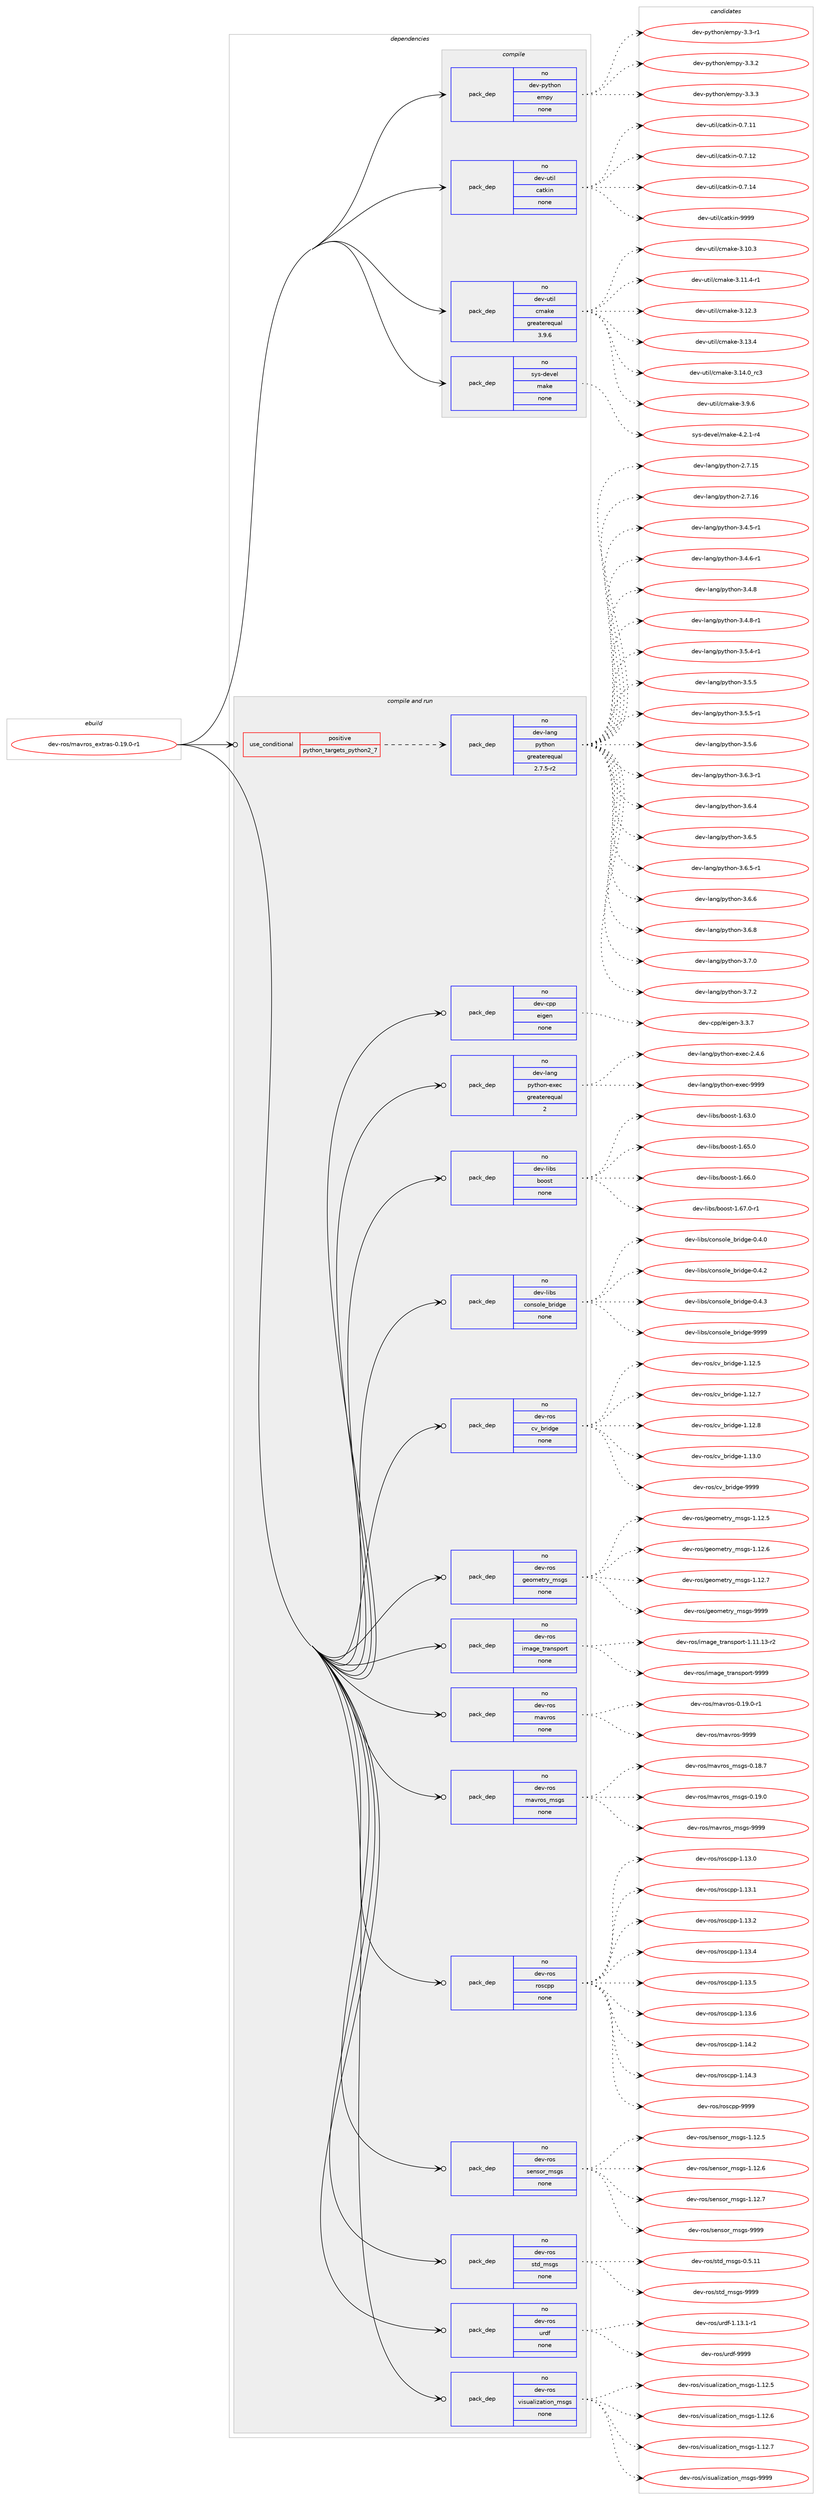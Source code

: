 digraph prolog {

# *************
# Graph options
# *************

newrank=true;
concentrate=true;
compound=true;
graph [rankdir=LR,fontname=Helvetica,fontsize=10,ranksep=1.5];#, ranksep=2.5, nodesep=0.2];
edge  [arrowhead=vee];
node  [fontname=Helvetica,fontsize=10];

# **********
# The ebuild
# **********

subgraph cluster_leftcol {
color=gray;
rank=same;
label=<<i>ebuild</i>>;
id [label="dev-ros/mavros_extras-0.19.0-r1", color=red, width=4, href="../dev-ros/mavros_extras-0.19.0-r1.svg"];
}

# ****************
# The dependencies
# ****************

subgraph cluster_midcol {
color=gray;
label=<<i>dependencies</i>>;
subgraph cluster_compile {
fillcolor="#eeeeee";
style=filled;
label=<<i>compile</i>>;
subgraph pack1046944 {
dependency1459278 [label=<<TABLE BORDER="0" CELLBORDER="1" CELLSPACING="0" CELLPADDING="4" WIDTH="220"><TR><TD ROWSPAN="6" CELLPADDING="30">pack_dep</TD></TR><TR><TD WIDTH="110">no</TD></TR><TR><TD>dev-python</TD></TR><TR><TD>empy</TD></TR><TR><TD>none</TD></TR><TR><TD></TD></TR></TABLE>>, shape=none, color=blue];
}
id:e -> dependency1459278:w [weight=20,style="solid",arrowhead="vee"];
subgraph pack1046945 {
dependency1459279 [label=<<TABLE BORDER="0" CELLBORDER="1" CELLSPACING="0" CELLPADDING="4" WIDTH="220"><TR><TD ROWSPAN="6" CELLPADDING="30">pack_dep</TD></TR><TR><TD WIDTH="110">no</TD></TR><TR><TD>dev-util</TD></TR><TR><TD>catkin</TD></TR><TR><TD>none</TD></TR><TR><TD></TD></TR></TABLE>>, shape=none, color=blue];
}
id:e -> dependency1459279:w [weight=20,style="solid",arrowhead="vee"];
subgraph pack1046946 {
dependency1459280 [label=<<TABLE BORDER="0" CELLBORDER="1" CELLSPACING="0" CELLPADDING="4" WIDTH="220"><TR><TD ROWSPAN="6" CELLPADDING="30">pack_dep</TD></TR><TR><TD WIDTH="110">no</TD></TR><TR><TD>dev-util</TD></TR><TR><TD>cmake</TD></TR><TR><TD>greaterequal</TD></TR><TR><TD>3.9.6</TD></TR></TABLE>>, shape=none, color=blue];
}
id:e -> dependency1459280:w [weight=20,style="solid",arrowhead="vee"];
subgraph pack1046947 {
dependency1459281 [label=<<TABLE BORDER="0" CELLBORDER="1" CELLSPACING="0" CELLPADDING="4" WIDTH="220"><TR><TD ROWSPAN="6" CELLPADDING="30">pack_dep</TD></TR><TR><TD WIDTH="110">no</TD></TR><TR><TD>sys-devel</TD></TR><TR><TD>make</TD></TR><TR><TD>none</TD></TR><TR><TD></TD></TR></TABLE>>, shape=none, color=blue];
}
id:e -> dependency1459281:w [weight=20,style="solid",arrowhead="vee"];
}
subgraph cluster_compileandrun {
fillcolor="#eeeeee";
style=filled;
label=<<i>compile and run</i>>;
subgraph cond388944 {
dependency1459282 [label=<<TABLE BORDER="0" CELLBORDER="1" CELLSPACING="0" CELLPADDING="4"><TR><TD ROWSPAN="3" CELLPADDING="10">use_conditional</TD></TR><TR><TD>positive</TD></TR><TR><TD>python_targets_python2_7</TD></TR></TABLE>>, shape=none, color=red];
subgraph pack1046948 {
dependency1459283 [label=<<TABLE BORDER="0" CELLBORDER="1" CELLSPACING="0" CELLPADDING="4" WIDTH="220"><TR><TD ROWSPAN="6" CELLPADDING="30">pack_dep</TD></TR><TR><TD WIDTH="110">no</TD></TR><TR><TD>dev-lang</TD></TR><TR><TD>python</TD></TR><TR><TD>greaterequal</TD></TR><TR><TD>2.7.5-r2</TD></TR></TABLE>>, shape=none, color=blue];
}
dependency1459282:e -> dependency1459283:w [weight=20,style="dashed",arrowhead="vee"];
}
id:e -> dependency1459282:w [weight=20,style="solid",arrowhead="odotvee"];
subgraph pack1046949 {
dependency1459284 [label=<<TABLE BORDER="0" CELLBORDER="1" CELLSPACING="0" CELLPADDING="4" WIDTH="220"><TR><TD ROWSPAN="6" CELLPADDING="30">pack_dep</TD></TR><TR><TD WIDTH="110">no</TD></TR><TR><TD>dev-cpp</TD></TR><TR><TD>eigen</TD></TR><TR><TD>none</TD></TR><TR><TD></TD></TR></TABLE>>, shape=none, color=blue];
}
id:e -> dependency1459284:w [weight=20,style="solid",arrowhead="odotvee"];
subgraph pack1046950 {
dependency1459285 [label=<<TABLE BORDER="0" CELLBORDER="1" CELLSPACING="0" CELLPADDING="4" WIDTH="220"><TR><TD ROWSPAN="6" CELLPADDING="30">pack_dep</TD></TR><TR><TD WIDTH="110">no</TD></TR><TR><TD>dev-lang</TD></TR><TR><TD>python-exec</TD></TR><TR><TD>greaterequal</TD></TR><TR><TD>2</TD></TR></TABLE>>, shape=none, color=blue];
}
id:e -> dependency1459285:w [weight=20,style="solid",arrowhead="odotvee"];
subgraph pack1046951 {
dependency1459286 [label=<<TABLE BORDER="0" CELLBORDER="1" CELLSPACING="0" CELLPADDING="4" WIDTH="220"><TR><TD ROWSPAN="6" CELLPADDING="30">pack_dep</TD></TR><TR><TD WIDTH="110">no</TD></TR><TR><TD>dev-libs</TD></TR><TR><TD>boost</TD></TR><TR><TD>none</TD></TR><TR><TD></TD></TR></TABLE>>, shape=none, color=blue];
}
id:e -> dependency1459286:w [weight=20,style="solid",arrowhead="odotvee"];
subgraph pack1046952 {
dependency1459287 [label=<<TABLE BORDER="0" CELLBORDER="1" CELLSPACING="0" CELLPADDING="4" WIDTH="220"><TR><TD ROWSPAN="6" CELLPADDING="30">pack_dep</TD></TR><TR><TD WIDTH="110">no</TD></TR><TR><TD>dev-libs</TD></TR><TR><TD>console_bridge</TD></TR><TR><TD>none</TD></TR><TR><TD></TD></TR></TABLE>>, shape=none, color=blue];
}
id:e -> dependency1459287:w [weight=20,style="solid",arrowhead="odotvee"];
subgraph pack1046953 {
dependency1459288 [label=<<TABLE BORDER="0" CELLBORDER="1" CELLSPACING="0" CELLPADDING="4" WIDTH="220"><TR><TD ROWSPAN="6" CELLPADDING="30">pack_dep</TD></TR><TR><TD WIDTH="110">no</TD></TR><TR><TD>dev-ros</TD></TR><TR><TD>cv_bridge</TD></TR><TR><TD>none</TD></TR><TR><TD></TD></TR></TABLE>>, shape=none, color=blue];
}
id:e -> dependency1459288:w [weight=20,style="solid",arrowhead="odotvee"];
subgraph pack1046954 {
dependency1459289 [label=<<TABLE BORDER="0" CELLBORDER="1" CELLSPACING="0" CELLPADDING="4" WIDTH="220"><TR><TD ROWSPAN="6" CELLPADDING="30">pack_dep</TD></TR><TR><TD WIDTH="110">no</TD></TR><TR><TD>dev-ros</TD></TR><TR><TD>geometry_msgs</TD></TR><TR><TD>none</TD></TR><TR><TD></TD></TR></TABLE>>, shape=none, color=blue];
}
id:e -> dependency1459289:w [weight=20,style="solid",arrowhead="odotvee"];
subgraph pack1046955 {
dependency1459290 [label=<<TABLE BORDER="0" CELLBORDER="1" CELLSPACING="0" CELLPADDING="4" WIDTH="220"><TR><TD ROWSPAN="6" CELLPADDING="30">pack_dep</TD></TR><TR><TD WIDTH="110">no</TD></TR><TR><TD>dev-ros</TD></TR><TR><TD>image_transport</TD></TR><TR><TD>none</TD></TR><TR><TD></TD></TR></TABLE>>, shape=none, color=blue];
}
id:e -> dependency1459290:w [weight=20,style="solid",arrowhead="odotvee"];
subgraph pack1046956 {
dependency1459291 [label=<<TABLE BORDER="0" CELLBORDER="1" CELLSPACING="0" CELLPADDING="4" WIDTH="220"><TR><TD ROWSPAN="6" CELLPADDING="30">pack_dep</TD></TR><TR><TD WIDTH="110">no</TD></TR><TR><TD>dev-ros</TD></TR><TR><TD>mavros</TD></TR><TR><TD>none</TD></TR><TR><TD></TD></TR></TABLE>>, shape=none, color=blue];
}
id:e -> dependency1459291:w [weight=20,style="solid",arrowhead="odotvee"];
subgraph pack1046957 {
dependency1459292 [label=<<TABLE BORDER="0" CELLBORDER="1" CELLSPACING="0" CELLPADDING="4" WIDTH="220"><TR><TD ROWSPAN="6" CELLPADDING="30">pack_dep</TD></TR><TR><TD WIDTH="110">no</TD></TR><TR><TD>dev-ros</TD></TR><TR><TD>mavros_msgs</TD></TR><TR><TD>none</TD></TR><TR><TD></TD></TR></TABLE>>, shape=none, color=blue];
}
id:e -> dependency1459292:w [weight=20,style="solid",arrowhead="odotvee"];
subgraph pack1046958 {
dependency1459293 [label=<<TABLE BORDER="0" CELLBORDER="1" CELLSPACING="0" CELLPADDING="4" WIDTH="220"><TR><TD ROWSPAN="6" CELLPADDING="30">pack_dep</TD></TR><TR><TD WIDTH="110">no</TD></TR><TR><TD>dev-ros</TD></TR><TR><TD>roscpp</TD></TR><TR><TD>none</TD></TR><TR><TD></TD></TR></TABLE>>, shape=none, color=blue];
}
id:e -> dependency1459293:w [weight=20,style="solid",arrowhead="odotvee"];
subgraph pack1046959 {
dependency1459294 [label=<<TABLE BORDER="0" CELLBORDER="1" CELLSPACING="0" CELLPADDING="4" WIDTH="220"><TR><TD ROWSPAN="6" CELLPADDING="30">pack_dep</TD></TR><TR><TD WIDTH="110">no</TD></TR><TR><TD>dev-ros</TD></TR><TR><TD>sensor_msgs</TD></TR><TR><TD>none</TD></TR><TR><TD></TD></TR></TABLE>>, shape=none, color=blue];
}
id:e -> dependency1459294:w [weight=20,style="solid",arrowhead="odotvee"];
subgraph pack1046960 {
dependency1459295 [label=<<TABLE BORDER="0" CELLBORDER="1" CELLSPACING="0" CELLPADDING="4" WIDTH="220"><TR><TD ROWSPAN="6" CELLPADDING="30">pack_dep</TD></TR><TR><TD WIDTH="110">no</TD></TR><TR><TD>dev-ros</TD></TR><TR><TD>std_msgs</TD></TR><TR><TD>none</TD></TR><TR><TD></TD></TR></TABLE>>, shape=none, color=blue];
}
id:e -> dependency1459295:w [weight=20,style="solid",arrowhead="odotvee"];
subgraph pack1046961 {
dependency1459296 [label=<<TABLE BORDER="0" CELLBORDER="1" CELLSPACING="0" CELLPADDING="4" WIDTH="220"><TR><TD ROWSPAN="6" CELLPADDING="30">pack_dep</TD></TR><TR><TD WIDTH="110">no</TD></TR><TR><TD>dev-ros</TD></TR><TR><TD>urdf</TD></TR><TR><TD>none</TD></TR><TR><TD></TD></TR></TABLE>>, shape=none, color=blue];
}
id:e -> dependency1459296:w [weight=20,style="solid",arrowhead="odotvee"];
subgraph pack1046962 {
dependency1459297 [label=<<TABLE BORDER="0" CELLBORDER="1" CELLSPACING="0" CELLPADDING="4" WIDTH="220"><TR><TD ROWSPAN="6" CELLPADDING="30">pack_dep</TD></TR><TR><TD WIDTH="110">no</TD></TR><TR><TD>dev-ros</TD></TR><TR><TD>visualization_msgs</TD></TR><TR><TD>none</TD></TR><TR><TD></TD></TR></TABLE>>, shape=none, color=blue];
}
id:e -> dependency1459297:w [weight=20,style="solid",arrowhead="odotvee"];
}
subgraph cluster_run {
fillcolor="#eeeeee";
style=filled;
label=<<i>run</i>>;
}
}

# **************
# The candidates
# **************

subgraph cluster_choices {
rank=same;
color=gray;
label=<<i>candidates</i>>;

subgraph choice1046944 {
color=black;
nodesep=1;
choice1001011184511212111610411111047101109112121455146514511449 [label="dev-python/empy-3.3-r1", color=red, width=4,href="../dev-python/empy-3.3-r1.svg"];
choice1001011184511212111610411111047101109112121455146514650 [label="dev-python/empy-3.3.2", color=red, width=4,href="../dev-python/empy-3.3.2.svg"];
choice1001011184511212111610411111047101109112121455146514651 [label="dev-python/empy-3.3.3", color=red, width=4,href="../dev-python/empy-3.3.3.svg"];
dependency1459278:e -> choice1001011184511212111610411111047101109112121455146514511449:w [style=dotted,weight="100"];
dependency1459278:e -> choice1001011184511212111610411111047101109112121455146514650:w [style=dotted,weight="100"];
dependency1459278:e -> choice1001011184511212111610411111047101109112121455146514651:w [style=dotted,weight="100"];
}
subgraph choice1046945 {
color=black;
nodesep=1;
choice1001011184511711610510847999711610710511045484655464949 [label="dev-util/catkin-0.7.11", color=red, width=4,href="../dev-util/catkin-0.7.11.svg"];
choice1001011184511711610510847999711610710511045484655464950 [label="dev-util/catkin-0.7.12", color=red, width=4,href="../dev-util/catkin-0.7.12.svg"];
choice1001011184511711610510847999711610710511045484655464952 [label="dev-util/catkin-0.7.14", color=red, width=4,href="../dev-util/catkin-0.7.14.svg"];
choice100101118451171161051084799971161071051104557575757 [label="dev-util/catkin-9999", color=red, width=4,href="../dev-util/catkin-9999.svg"];
dependency1459279:e -> choice1001011184511711610510847999711610710511045484655464949:w [style=dotted,weight="100"];
dependency1459279:e -> choice1001011184511711610510847999711610710511045484655464950:w [style=dotted,weight="100"];
dependency1459279:e -> choice1001011184511711610510847999711610710511045484655464952:w [style=dotted,weight="100"];
dependency1459279:e -> choice100101118451171161051084799971161071051104557575757:w [style=dotted,weight="100"];
}
subgraph choice1046946 {
color=black;
nodesep=1;
choice1001011184511711610510847991099710710145514649484651 [label="dev-util/cmake-3.10.3", color=red, width=4,href="../dev-util/cmake-3.10.3.svg"];
choice10010111845117116105108479910997107101455146494946524511449 [label="dev-util/cmake-3.11.4-r1", color=red, width=4,href="../dev-util/cmake-3.11.4-r1.svg"];
choice1001011184511711610510847991099710710145514649504651 [label="dev-util/cmake-3.12.3", color=red, width=4,href="../dev-util/cmake-3.12.3.svg"];
choice1001011184511711610510847991099710710145514649514652 [label="dev-util/cmake-3.13.4", color=red, width=4,href="../dev-util/cmake-3.13.4.svg"];
choice1001011184511711610510847991099710710145514649524648951149951 [label="dev-util/cmake-3.14.0_rc3", color=red, width=4,href="../dev-util/cmake-3.14.0_rc3.svg"];
choice10010111845117116105108479910997107101455146574654 [label="dev-util/cmake-3.9.6", color=red, width=4,href="../dev-util/cmake-3.9.6.svg"];
dependency1459280:e -> choice1001011184511711610510847991099710710145514649484651:w [style=dotted,weight="100"];
dependency1459280:e -> choice10010111845117116105108479910997107101455146494946524511449:w [style=dotted,weight="100"];
dependency1459280:e -> choice1001011184511711610510847991099710710145514649504651:w [style=dotted,weight="100"];
dependency1459280:e -> choice1001011184511711610510847991099710710145514649514652:w [style=dotted,weight="100"];
dependency1459280:e -> choice1001011184511711610510847991099710710145514649524648951149951:w [style=dotted,weight="100"];
dependency1459280:e -> choice10010111845117116105108479910997107101455146574654:w [style=dotted,weight="100"];
}
subgraph choice1046947 {
color=black;
nodesep=1;
choice1151211154510010111810110847109971071014552465046494511452 [label="sys-devel/make-4.2.1-r4", color=red, width=4,href="../sys-devel/make-4.2.1-r4.svg"];
dependency1459281:e -> choice1151211154510010111810110847109971071014552465046494511452:w [style=dotted,weight="100"];
}
subgraph choice1046948 {
color=black;
nodesep=1;
choice10010111845108971101034711212111610411111045504655464953 [label="dev-lang/python-2.7.15", color=red, width=4,href="../dev-lang/python-2.7.15.svg"];
choice10010111845108971101034711212111610411111045504655464954 [label="dev-lang/python-2.7.16", color=red, width=4,href="../dev-lang/python-2.7.16.svg"];
choice1001011184510897110103471121211161041111104551465246534511449 [label="dev-lang/python-3.4.5-r1", color=red, width=4,href="../dev-lang/python-3.4.5-r1.svg"];
choice1001011184510897110103471121211161041111104551465246544511449 [label="dev-lang/python-3.4.6-r1", color=red, width=4,href="../dev-lang/python-3.4.6-r1.svg"];
choice100101118451089711010347112121116104111110455146524656 [label="dev-lang/python-3.4.8", color=red, width=4,href="../dev-lang/python-3.4.8.svg"];
choice1001011184510897110103471121211161041111104551465246564511449 [label="dev-lang/python-3.4.8-r1", color=red, width=4,href="../dev-lang/python-3.4.8-r1.svg"];
choice1001011184510897110103471121211161041111104551465346524511449 [label="dev-lang/python-3.5.4-r1", color=red, width=4,href="../dev-lang/python-3.5.4-r1.svg"];
choice100101118451089711010347112121116104111110455146534653 [label="dev-lang/python-3.5.5", color=red, width=4,href="../dev-lang/python-3.5.5.svg"];
choice1001011184510897110103471121211161041111104551465346534511449 [label="dev-lang/python-3.5.5-r1", color=red, width=4,href="../dev-lang/python-3.5.5-r1.svg"];
choice100101118451089711010347112121116104111110455146534654 [label="dev-lang/python-3.5.6", color=red, width=4,href="../dev-lang/python-3.5.6.svg"];
choice1001011184510897110103471121211161041111104551465446514511449 [label="dev-lang/python-3.6.3-r1", color=red, width=4,href="../dev-lang/python-3.6.3-r1.svg"];
choice100101118451089711010347112121116104111110455146544652 [label="dev-lang/python-3.6.4", color=red, width=4,href="../dev-lang/python-3.6.4.svg"];
choice100101118451089711010347112121116104111110455146544653 [label="dev-lang/python-3.6.5", color=red, width=4,href="../dev-lang/python-3.6.5.svg"];
choice1001011184510897110103471121211161041111104551465446534511449 [label="dev-lang/python-3.6.5-r1", color=red, width=4,href="../dev-lang/python-3.6.5-r1.svg"];
choice100101118451089711010347112121116104111110455146544654 [label="dev-lang/python-3.6.6", color=red, width=4,href="../dev-lang/python-3.6.6.svg"];
choice100101118451089711010347112121116104111110455146544656 [label="dev-lang/python-3.6.8", color=red, width=4,href="../dev-lang/python-3.6.8.svg"];
choice100101118451089711010347112121116104111110455146554648 [label="dev-lang/python-3.7.0", color=red, width=4,href="../dev-lang/python-3.7.0.svg"];
choice100101118451089711010347112121116104111110455146554650 [label="dev-lang/python-3.7.2", color=red, width=4,href="../dev-lang/python-3.7.2.svg"];
dependency1459283:e -> choice10010111845108971101034711212111610411111045504655464953:w [style=dotted,weight="100"];
dependency1459283:e -> choice10010111845108971101034711212111610411111045504655464954:w [style=dotted,weight="100"];
dependency1459283:e -> choice1001011184510897110103471121211161041111104551465246534511449:w [style=dotted,weight="100"];
dependency1459283:e -> choice1001011184510897110103471121211161041111104551465246544511449:w [style=dotted,weight="100"];
dependency1459283:e -> choice100101118451089711010347112121116104111110455146524656:w [style=dotted,weight="100"];
dependency1459283:e -> choice1001011184510897110103471121211161041111104551465246564511449:w [style=dotted,weight="100"];
dependency1459283:e -> choice1001011184510897110103471121211161041111104551465346524511449:w [style=dotted,weight="100"];
dependency1459283:e -> choice100101118451089711010347112121116104111110455146534653:w [style=dotted,weight="100"];
dependency1459283:e -> choice1001011184510897110103471121211161041111104551465346534511449:w [style=dotted,weight="100"];
dependency1459283:e -> choice100101118451089711010347112121116104111110455146534654:w [style=dotted,weight="100"];
dependency1459283:e -> choice1001011184510897110103471121211161041111104551465446514511449:w [style=dotted,weight="100"];
dependency1459283:e -> choice100101118451089711010347112121116104111110455146544652:w [style=dotted,weight="100"];
dependency1459283:e -> choice100101118451089711010347112121116104111110455146544653:w [style=dotted,weight="100"];
dependency1459283:e -> choice1001011184510897110103471121211161041111104551465446534511449:w [style=dotted,weight="100"];
dependency1459283:e -> choice100101118451089711010347112121116104111110455146544654:w [style=dotted,weight="100"];
dependency1459283:e -> choice100101118451089711010347112121116104111110455146544656:w [style=dotted,weight="100"];
dependency1459283:e -> choice100101118451089711010347112121116104111110455146554648:w [style=dotted,weight="100"];
dependency1459283:e -> choice100101118451089711010347112121116104111110455146554650:w [style=dotted,weight="100"];
}
subgraph choice1046949 {
color=black;
nodesep=1;
choice100101118459911211247101105103101110455146514655 [label="dev-cpp/eigen-3.3.7", color=red, width=4,href="../dev-cpp/eigen-3.3.7.svg"];
dependency1459284:e -> choice100101118459911211247101105103101110455146514655:w [style=dotted,weight="100"];
}
subgraph choice1046950 {
color=black;
nodesep=1;
choice1001011184510897110103471121211161041111104510112010199455046524654 [label="dev-lang/python-exec-2.4.6", color=red, width=4,href="../dev-lang/python-exec-2.4.6.svg"];
choice10010111845108971101034711212111610411111045101120101994557575757 [label="dev-lang/python-exec-9999", color=red, width=4,href="../dev-lang/python-exec-9999.svg"];
dependency1459285:e -> choice1001011184510897110103471121211161041111104510112010199455046524654:w [style=dotted,weight="100"];
dependency1459285:e -> choice10010111845108971101034711212111610411111045101120101994557575757:w [style=dotted,weight="100"];
}
subgraph choice1046951 {
color=black;
nodesep=1;
choice1001011184510810598115479811111111511645494654514648 [label="dev-libs/boost-1.63.0", color=red, width=4,href="../dev-libs/boost-1.63.0.svg"];
choice1001011184510810598115479811111111511645494654534648 [label="dev-libs/boost-1.65.0", color=red, width=4,href="../dev-libs/boost-1.65.0.svg"];
choice1001011184510810598115479811111111511645494654544648 [label="dev-libs/boost-1.66.0", color=red, width=4,href="../dev-libs/boost-1.66.0.svg"];
choice10010111845108105981154798111111115116454946545546484511449 [label="dev-libs/boost-1.67.0-r1", color=red, width=4,href="../dev-libs/boost-1.67.0-r1.svg"];
dependency1459286:e -> choice1001011184510810598115479811111111511645494654514648:w [style=dotted,weight="100"];
dependency1459286:e -> choice1001011184510810598115479811111111511645494654534648:w [style=dotted,weight="100"];
dependency1459286:e -> choice1001011184510810598115479811111111511645494654544648:w [style=dotted,weight="100"];
dependency1459286:e -> choice10010111845108105981154798111111115116454946545546484511449:w [style=dotted,weight="100"];
}
subgraph choice1046952 {
color=black;
nodesep=1;
choice100101118451081059811547991111101151111081019598114105100103101454846524648 [label="dev-libs/console_bridge-0.4.0", color=red, width=4,href="../dev-libs/console_bridge-0.4.0.svg"];
choice100101118451081059811547991111101151111081019598114105100103101454846524650 [label="dev-libs/console_bridge-0.4.2", color=red, width=4,href="../dev-libs/console_bridge-0.4.2.svg"];
choice100101118451081059811547991111101151111081019598114105100103101454846524651 [label="dev-libs/console_bridge-0.4.3", color=red, width=4,href="../dev-libs/console_bridge-0.4.3.svg"];
choice1001011184510810598115479911111011511110810195981141051001031014557575757 [label="dev-libs/console_bridge-9999", color=red, width=4,href="../dev-libs/console_bridge-9999.svg"];
dependency1459287:e -> choice100101118451081059811547991111101151111081019598114105100103101454846524648:w [style=dotted,weight="100"];
dependency1459287:e -> choice100101118451081059811547991111101151111081019598114105100103101454846524650:w [style=dotted,weight="100"];
dependency1459287:e -> choice100101118451081059811547991111101151111081019598114105100103101454846524651:w [style=dotted,weight="100"];
dependency1459287:e -> choice1001011184510810598115479911111011511110810195981141051001031014557575757:w [style=dotted,weight="100"];
}
subgraph choice1046953 {
color=black;
nodesep=1;
choice100101118451141111154799118959811410510010310145494649504653 [label="dev-ros/cv_bridge-1.12.5", color=red, width=4,href="../dev-ros/cv_bridge-1.12.5.svg"];
choice100101118451141111154799118959811410510010310145494649504655 [label="dev-ros/cv_bridge-1.12.7", color=red, width=4,href="../dev-ros/cv_bridge-1.12.7.svg"];
choice100101118451141111154799118959811410510010310145494649504656 [label="dev-ros/cv_bridge-1.12.8", color=red, width=4,href="../dev-ros/cv_bridge-1.12.8.svg"];
choice100101118451141111154799118959811410510010310145494649514648 [label="dev-ros/cv_bridge-1.13.0", color=red, width=4,href="../dev-ros/cv_bridge-1.13.0.svg"];
choice10010111845114111115479911895981141051001031014557575757 [label="dev-ros/cv_bridge-9999", color=red, width=4,href="../dev-ros/cv_bridge-9999.svg"];
dependency1459288:e -> choice100101118451141111154799118959811410510010310145494649504653:w [style=dotted,weight="100"];
dependency1459288:e -> choice100101118451141111154799118959811410510010310145494649504655:w [style=dotted,weight="100"];
dependency1459288:e -> choice100101118451141111154799118959811410510010310145494649504656:w [style=dotted,weight="100"];
dependency1459288:e -> choice100101118451141111154799118959811410510010310145494649514648:w [style=dotted,weight="100"];
dependency1459288:e -> choice10010111845114111115479911895981141051001031014557575757:w [style=dotted,weight="100"];
}
subgraph choice1046954 {
color=black;
nodesep=1;
choice10010111845114111115471031011111091011161141219510911510311545494649504653 [label="dev-ros/geometry_msgs-1.12.5", color=red, width=4,href="../dev-ros/geometry_msgs-1.12.5.svg"];
choice10010111845114111115471031011111091011161141219510911510311545494649504654 [label="dev-ros/geometry_msgs-1.12.6", color=red, width=4,href="../dev-ros/geometry_msgs-1.12.6.svg"];
choice10010111845114111115471031011111091011161141219510911510311545494649504655 [label="dev-ros/geometry_msgs-1.12.7", color=red, width=4,href="../dev-ros/geometry_msgs-1.12.7.svg"];
choice1001011184511411111547103101111109101116114121951091151031154557575757 [label="dev-ros/geometry_msgs-9999", color=red, width=4,href="../dev-ros/geometry_msgs-9999.svg"];
dependency1459289:e -> choice10010111845114111115471031011111091011161141219510911510311545494649504653:w [style=dotted,weight="100"];
dependency1459289:e -> choice10010111845114111115471031011111091011161141219510911510311545494649504654:w [style=dotted,weight="100"];
dependency1459289:e -> choice10010111845114111115471031011111091011161141219510911510311545494649504655:w [style=dotted,weight="100"];
dependency1459289:e -> choice1001011184511411111547103101111109101116114121951091151031154557575757:w [style=dotted,weight="100"];
}
subgraph choice1046955 {
color=black;
nodesep=1;
choice100101118451141111154710510997103101951161149711011511211111411645494649494649514511450 [label="dev-ros/image_transport-1.11.13-r2", color=red, width=4,href="../dev-ros/image_transport-1.11.13-r2.svg"];
choice10010111845114111115471051099710310195116114971101151121111141164557575757 [label="dev-ros/image_transport-9999", color=red, width=4,href="../dev-ros/image_transport-9999.svg"];
dependency1459290:e -> choice100101118451141111154710510997103101951161149711011511211111411645494649494649514511450:w [style=dotted,weight="100"];
dependency1459290:e -> choice10010111845114111115471051099710310195116114971101151121111141164557575757:w [style=dotted,weight="100"];
}
subgraph choice1046956 {
color=black;
nodesep=1;
choice100101118451141111154710997118114111115454846495746484511449 [label="dev-ros/mavros-0.19.0-r1", color=red, width=4,href="../dev-ros/mavros-0.19.0-r1.svg"];
choice1001011184511411111547109971181141111154557575757 [label="dev-ros/mavros-9999", color=red, width=4,href="../dev-ros/mavros-9999.svg"];
dependency1459291:e -> choice100101118451141111154710997118114111115454846495746484511449:w [style=dotted,weight="100"];
dependency1459291:e -> choice1001011184511411111547109971181141111154557575757:w [style=dotted,weight="100"];
}
subgraph choice1046957 {
color=black;
nodesep=1;
choice1001011184511411111547109971181141111159510911510311545484649564655 [label="dev-ros/mavros_msgs-0.18.7", color=red, width=4,href="../dev-ros/mavros_msgs-0.18.7.svg"];
choice1001011184511411111547109971181141111159510911510311545484649574648 [label="dev-ros/mavros_msgs-0.19.0", color=red, width=4,href="../dev-ros/mavros_msgs-0.19.0.svg"];
choice100101118451141111154710997118114111115951091151031154557575757 [label="dev-ros/mavros_msgs-9999", color=red, width=4,href="../dev-ros/mavros_msgs-9999.svg"];
dependency1459292:e -> choice1001011184511411111547109971181141111159510911510311545484649564655:w [style=dotted,weight="100"];
dependency1459292:e -> choice1001011184511411111547109971181141111159510911510311545484649574648:w [style=dotted,weight="100"];
dependency1459292:e -> choice100101118451141111154710997118114111115951091151031154557575757:w [style=dotted,weight="100"];
}
subgraph choice1046958 {
color=black;
nodesep=1;
choice10010111845114111115471141111159911211245494649514648 [label="dev-ros/roscpp-1.13.0", color=red, width=4,href="../dev-ros/roscpp-1.13.0.svg"];
choice10010111845114111115471141111159911211245494649514649 [label="dev-ros/roscpp-1.13.1", color=red, width=4,href="../dev-ros/roscpp-1.13.1.svg"];
choice10010111845114111115471141111159911211245494649514650 [label="dev-ros/roscpp-1.13.2", color=red, width=4,href="../dev-ros/roscpp-1.13.2.svg"];
choice10010111845114111115471141111159911211245494649514652 [label="dev-ros/roscpp-1.13.4", color=red, width=4,href="../dev-ros/roscpp-1.13.4.svg"];
choice10010111845114111115471141111159911211245494649514653 [label="dev-ros/roscpp-1.13.5", color=red, width=4,href="../dev-ros/roscpp-1.13.5.svg"];
choice10010111845114111115471141111159911211245494649514654 [label="dev-ros/roscpp-1.13.6", color=red, width=4,href="../dev-ros/roscpp-1.13.6.svg"];
choice10010111845114111115471141111159911211245494649524650 [label="dev-ros/roscpp-1.14.2", color=red, width=4,href="../dev-ros/roscpp-1.14.2.svg"];
choice10010111845114111115471141111159911211245494649524651 [label="dev-ros/roscpp-1.14.3", color=red, width=4,href="../dev-ros/roscpp-1.14.3.svg"];
choice1001011184511411111547114111115991121124557575757 [label="dev-ros/roscpp-9999", color=red, width=4,href="../dev-ros/roscpp-9999.svg"];
dependency1459293:e -> choice10010111845114111115471141111159911211245494649514648:w [style=dotted,weight="100"];
dependency1459293:e -> choice10010111845114111115471141111159911211245494649514649:w [style=dotted,weight="100"];
dependency1459293:e -> choice10010111845114111115471141111159911211245494649514650:w [style=dotted,weight="100"];
dependency1459293:e -> choice10010111845114111115471141111159911211245494649514652:w [style=dotted,weight="100"];
dependency1459293:e -> choice10010111845114111115471141111159911211245494649514653:w [style=dotted,weight="100"];
dependency1459293:e -> choice10010111845114111115471141111159911211245494649514654:w [style=dotted,weight="100"];
dependency1459293:e -> choice10010111845114111115471141111159911211245494649524650:w [style=dotted,weight="100"];
dependency1459293:e -> choice10010111845114111115471141111159911211245494649524651:w [style=dotted,weight="100"];
dependency1459293:e -> choice1001011184511411111547114111115991121124557575757:w [style=dotted,weight="100"];
}
subgraph choice1046959 {
color=black;
nodesep=1;
choice10010111845114111115471151011101151111149510911510311545494649504653 [label="dev-ros/sensor_msgs-1.12.5", color=red, width=4,href="../dev-ros/sensor_msgs-1.12.5.svg"];
choice10010111845114111115471151011101151111149510911510311545494649504654 [label="dev-ros/sensor_msgs-1.12.6", color=red, width=4,href="../dev-ros/sensor_msgs-1.12.6.svg"];
choice10010111845114111115471151011101151111149510911510311545494649504655 [label="dev-ros/sensor_msgs-1.12.7", color=red, width=4,href="../dev-ros/sensor_msgs-1.12.7.svg"];
choice1001011184511411111547115101110115111114951091151031154557575757 [label="dev-ros/sensor_msgs-9999", color=red, width=4,href="../dev-ros/sensor_msgs-9999.svg"];
dependency1459294:e -> choice10010111845114111115471151011101151111149510911510311545494649504653:w [style=dotted,weight="100"];
dependency1459294:e -> choice10010111845114111115471151011101151111149510911510311545494649504654:w [style=dotted,weight="100"];
dependency1459294:e -> choice10010111845114111115471151011101151111149510911510311545494649504655:w [style=dotted,weight="100"];
dependency1459294:e -> choice1001011184511411111547115101110115111114951091151031154557575757:w [style=dotted,weight="100"];
}
subgraph choice1046960 {
color=black;
nodesep=1;
choice10010111845114111115471151161009510911510311545484653464949 [label="dev-ros/std_msgs-0.5.11", color=red, width=4,href="../dev-ros/std_msgs-0.5.11.svg"];
choice1001011184511411111547115116100951091151031154557575757 [label="dev-ros/std_msgs-9999", color=red, width=4,href="../dev-ros/std_msgs-9999.svg"];
dependency1459295:e -> choice10010111845114111115471151161009510911510311545484653464949:w [style=dotted,weight="100"];
dependency1459295:e -> choice1001011184511411111547115116100951091151031154557575757:w [style=dotted,weight="100"];
}
subgraph choice1046961 {
color=black;
nodesep=1;
choice1001011184511411111547117114100102454946495146494511449 [label="dev-ros/urdf-1.13.1-r1", color=red, width=4,href="../dev-ros/urdf-1.13.1-r1.svg"];
choice10010111845114111115471171141001024557575757 [label="dev-ros/urdf-9999", color=red, width=4,href="../dev-ros/urdf-9999.svg"];
dependency1459296:e -> choice1001011184511411111547117114100102454946495146494511449:w [style=dotted,weight="100"];
dependency1459296:e -> choice10010111845114111115471171141001024557575757:w [style=dotted,weight="100"];
}
subgraph choice1046962 {
color=black;
nodesep=1;
choice100101118451141111154711810511511797108105122971161051111109510911510311545494649504653 [label="dev-ros/visualization_msgs-1.12.5", color=red, width=4,href="../dev-ros/visualization_msgs-1.12.5.svg"];
choice100101118451141111154711810511511797108105122971161051111109510911510311545494649504654 [label="dev-ros/visualization_msgs-1.12.6", color=red, width=4,href="../dev-ros/visualization_msgs-1.12.6.svg"];
choice100101118451141111154711810511511797108105122971161051111109510911510311545494649504655 [label="dev-ros/visualization_msgs-1.12.7", color=red, width=4,href="../dev-ros/visualization_msgs-1.12.7.svg"];
choice10010111845114111115471181051151179710810512297116105111110951091151031154557575757 [label="dev-ros/visualization_msgs-9999", color=red, width=4,href="../dev-ros/visualization_msgs-9999.svg"];
dependency1459297:e -> choice100101118451141111154711810511511797108105122971161051111109510911510311545494649504653:w [style=dotted,weight="100"];
dependency1459297:e -> choice100101118451141111154711810511511797108105122971161051111109510911510311545494649504654:w [style=dotted,weight="100"];
dependency1459297:e -> choice100101118451141111154711810511511797108105122971161051111109510911510311545494649504655:w [style=dotted,weight="100"];
dependency1459297:e -> choice10010111845114111115471181051151179710810512297116105111110951091151031154557575757:w [style=dotted,weight="100"];
}
}

}
